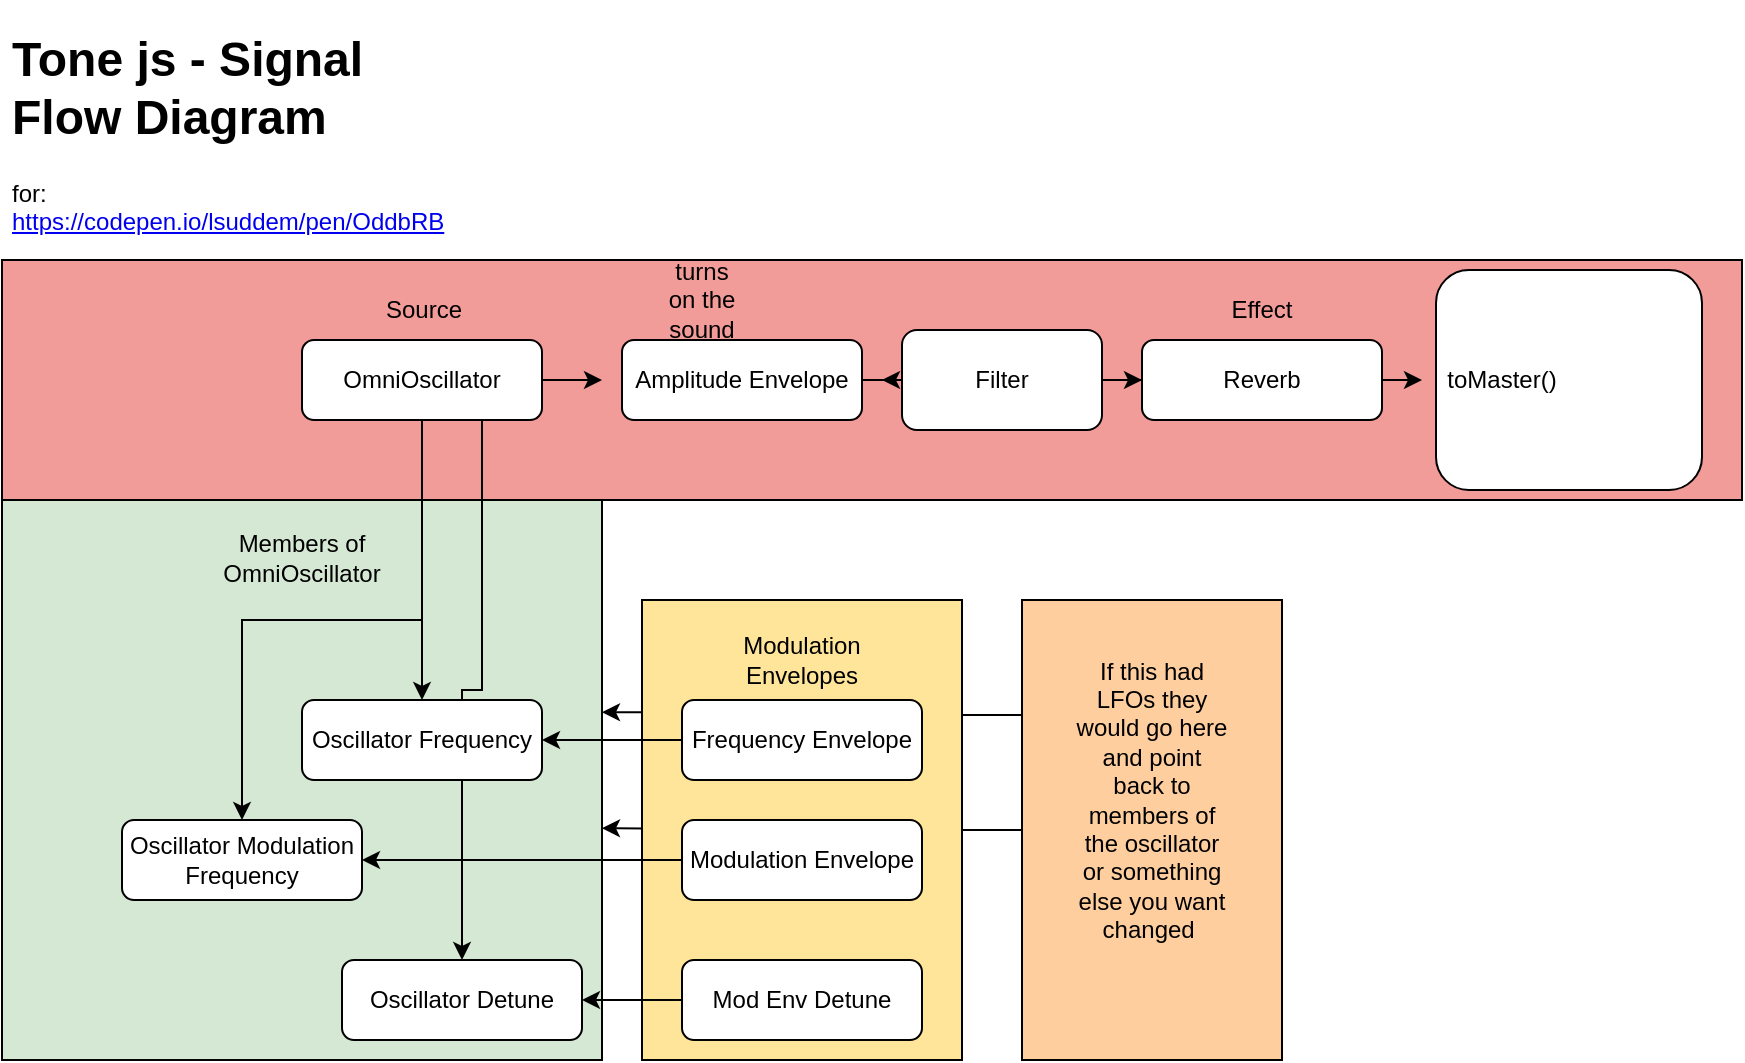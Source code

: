 <mxfile version="12.7.9" type="device"><diagram id="C5RBs43oDa-KdzZeNtuy" name="Page-1"><mxGraphModel dx="1405" dy="1406" grid="1" gridSize="10" guides="1" tooltips="1" connect="1" arrows="1" fold="1" page="1" pageScale="1" pageWidth="827" pageHeight="1169" math="0" shadow="0"><root><mxCell id="WIyWlLk6GJQsqaUBKTNV-0"/><mxCell id="WIyWlLk6GJQsqaUBKTNV-1" parent="WIyWlLk6GJQsqaUBKTNV-0"/><mxCell id="uZkTmAm9FWl0vV2fQPDd-48" style="edgeStyle=orthogonalEdgeStyle;rounded=0;orthogonalLoop=1;jettySize=auto;html=1;exitX=0;exitY=0.5;exitDx=0;exitDy=0;entryX=1;entryY=0.586;entryDx=0;entryDy=0;entryPerimeter=0;" edge="1" parent="WIyWlLk6GJQsqaUBKTNV-1" source="uZkTmAm9FWl0vV2fQPDd-45" target="uZkTmAm9FWl0vV2fQPDd-31"><mxGeometry relative="1" as="geometry"/></mxCell><mxCell id="uZkTmAm9FWl0vV2fQPDd-47" style="edgeStyle=orthogonalEdgeStyle;rounded=0;orthogonalLoop=1;jettySize=auto;html=1;exitX=0;exitY=0.25;exitDx=0;exitDy=0;entryX=1;entryY=0.379;entryDx=0;entryDy=0;entryPerimeter=0;" edge="1" parent="WIyWlLk6GJQsqaUBKTNV-1" source="uZkTmAm9FWl0vV2fQPDd-45" target="uZkTmAm9FWl0vV2fQPDd-31"><mxGeometry relative="1" as="geometry"/></mxCell><mxCell id="uZkTmAm9FWl0vV2fQPDd-44" value="" style="rounded=0;whiteSpace=wrap;html=1;fillColor=#F19C99;" vertex="1" parent="WIyWlLk6GJQsqaUBKTNV-1"><mxGeometry x="-70" y="115" width="870" height="120" as="geometry"/></mxCell><mxCell id="uZkTmAm9FWl0vV2fQPDd-41" value="" style="rounded=0;whiteSpace=wrap;html=1;fillColor=#FFE599;" vertex="1" parent="WIyWlLk6GJQsqaUBKTNV-1"><mxGeometry x="250" y="285" width="160" height="230" as="geometry"/></mxCell><mxCell id="uZkTmAm9FWl0vV2fQPDd-37" value="" style="rounded=1;whiteSpace=wrap;html=1;fillColor=#FFFFFF;" vertex="1" parent="WIyWlLk6GJQsqaUBKTNV-1"><mxGeometry x="647" y="120" width="133" height="110" as="geometry"/></mxCell><mxCell id="uZkTmAm9FWl0vV2fQPDd-31" value="" style="rounded=0;whiteSpace=wrap;html=1;fillColor=#D5E8D4;" vertex="1" parent="WIyWlLk6GJQsqaUBKTNV-1"><mxGeometry x="-70" y="235" width="300" height="280" as="geometry"/></mxCell><mxCell id="uZkTmAm9FWl0vV2fQPDd-5" value="" style="edgeStyle=orthogonalEdgeStyle;rounded=0;orthogonalLoop=1;jettySize=auto;html=1;" edge="1" parent="WIyWlLk6GJQsqaUBKTNV-1" source="WIyWlLk6GJQsqaUBKTNV-3" target="uZkTmAm9FWl0vV2fQPDd-4"><mxGeometry relative="1" as="geometry"/></mxCell><mxCell id="uZkTmAm9FWl0vV2fQPDd-7" value="" style="edgeStyle=orthogonalEdgeStyle;rounded=0;orthogonalLoop=1;jettySize=auto;html=1;" edge="1" parent="WIyWlLk6GJQsqaUBKTNV-1" source="WIyWlLk6GJQsqaUBKTNV-3"><mxGeometry relative="1" as="geometry"><mxPoint x="230" y="175" as="targetPoint"/></mxGeometry></mxCell><mxCell id="uZkTmAm9FWl0vV2fQPDd-11" style="edgeStyle=orthogonalEdgeStyle;rounded=0;orthogonalLoop=1;jettySize=auto;html=1;exitX=0.5;exitY=1;exitDx=0;exitDy=0;" edge="1" parent="WIyWlLk6GJQsqaUBKTNV-1" source="WIyWlLk6GJQsqaUBKTNV-3" target="uZkTmAm9FWl0vV2fQPDd-9"><mxGeometry relative="1" as="geometry"/></mxCell><mxCell id="uZkTmAm9FWl0vV2fQPDd-12" style="edgeStyle=orthogonalEdgeStyle;rounded=0;orthogonalLoop=1;jettySize=auto;html=1;exitX=0.75;exitY=1;exitDx=0;exitDy=0;entryX=0.5;entryY=0;entryDx=0;entryDy=0;" edge="1" parent="WIyWlLk6GJQsqaUBKTNV-1" source="WIyWlLk6GJQsqaUBKTNV-3" target="uZkTmAm9FWl0vV2fQPDd-10"><mxGeometry relative="1" as="geometry"/></mxCell><mxCell id="WIyWlLk6GJQsqaUBKTNV-3" value="OmniOscillator" style="rounded=1;whiteSpace=wrap;html=1;fontSize=12;glass=0;strokeWidth=1;shadow=0;" parent="WIyWlLk6GJQsqaUBKTNV-1" vertex="1"><mxGeometry x="80" y="155" width="120" height="40" as="geometry"/></mxCell><mxCell id="uZkTmAm9FWl0vV2fQPDd-4" value="Oscillator Frequency" style="rounded=1;whiteSpace=wrap;html=1;fontSize=12;glass=0;strokeWidth=1;shadow=0;" vertex="1" parent="WIyWlLk6GJQsqaUBKTNV-1"><mxGeometry x="80" y="335" width="120" height="40" as="geometry"/></mxCell><mxCell id="uZkTmAm9FWl0vV2fQPDd-35" style="edgeStyle=orthogonalEdgeStyle;rounded=0;orthogonalLoop=1;jettySize=auto;html=1;exitX=0;exitY=0.5;exitDx=0;exitDy=0;" edge="1" parent="WIyWlLk6GJQsqaUBKTNV-1" source="uZkTmAm9FWl0vV2fQPDd-16" target="uZkTmAm9FWl0vV2fQPDd-4"><mxGeometry relative="1" as="geometry"/></mxCell><mxCell id="uZkTmAm9FWl0vV2fQPDd-16" value="Frequency Envelope" style="rounded=1;whiteSpace=wrap;html=1;fontSize=12;glass=0;strokeWidth=1;shadow=0;" vertex="1" parent="WIyWlLk6GJQsqaUBKTNV-1"><mxGeometry x="270" y="335" width="120" height="40" as="geometry"/></mxCell><mxCell id="uZkTmAm9FWl0vV2fQPDd-3" value="" style="edgeStyle=orthogonalEdgeStyle;rounded=0;orthogonalLoop=1;jettySize=auto;html=1;" edge="1" parent="WIyWlLk6GJQsqaUBKTNV-1"><mxGeometry relative="1" as="geometry"><mxPoint x="620" y="175" as="sourcePoint"/><mxPoint x="640" y="175" as="targetPoint"/></mxGeometry></mxCell><mxCell id="uZkTmAm9FWl0vV2fQPDd-0" value="Reverb" style="rounded=1;whiteSpace=wrap;html=1;fontSize=12;glass=0;strokeWidth=1;shadow=0;" vertex="1" parent="WIyWlLk6GJQsqaUBKTNV-1"><mxGeometry x="500" y="155" width="120" height="40" as="geometry"/></mxCell><mxCell id="uZkTmAm9FWl0vV2fQPDd-8" value="" style="edgeStyle=orthogonalEdgeStyle;rounded=0;orthogonalLoop=1;jettySize=auto;html=1;" edge="1" parent="WIyWlLk6GJQsqaUBKTNV-1" source="uZkTmAm9FWl0vV2fQPDd-6"><mxGeometry relative="1" as="geometry"><mxPoint x="370" y="175" as="targetPoint"/></mxGeometry></mxCell><mxCell id="uZkTmAm9FWl0vV2fQPDd-6" value="Amplitude Envelope" style="rounded=1;whiteSpace=wrap;html=1;fontSize=12;glass=0;strokeWidth=1;shadow=0;" vertex="1" parent="WIyWlLk6GJQsqaUBKTNV-1"><mxGeometry x="240" y="155" width="120" height="40" as="geometry"/></mxCell><mxCell id="uZkTmAm9FWl0vV2fQPDd-9" value="Oscillator Modulation Frequency" style="rounded=1;whiteSpace=wrap;html=1;fontSize=12;glass=0;strokeWidth=1;shadow=0;" vertex="1" parent="WIyWlLk6GJQsqaUBKTNV-1"><mxGeometry x="-10" y="395" width="120" height="40" as="geometry"/></mxCell><mxCell id="uZkTmAm9FWl0vV2fQPDd-34" style="edgeStyle=orthogonalEdgeStyle;rounded=0;orthogonalLoop=1;jettySize=auto;html=1;exitX=0;exitY=0.5;exitDx=0;exitDy=0;entryX=1;entryY=0.5;entryDx=0;entryDy=0;" edge="1" parent="WIyWlLk6GJQsqaUBKTNV-1" source="uZkTmAm9FWl0vV2fQPDd-18" target="uZkTmAm9FWl0vV2fQPDd-9"><mxGeometry relative="1" as="geometry"/></mxCell><mxCell id="uZkTmAm9FWl0vV2fQPDd-18" value="Modulation Envelope" style="rounded=1;whiteSpace=wrap;html=1;fontSize=12;glass=0;strokeWidth=1;shadow=0;" vertex="1" parent="WIyWlLk6GJQsqaUBKTNV-1"><mxGeometry x="270" y="395" width="120" height="40" as="geometry"/></mxCell><mxCell id="uZkTmAm9FWl0vV2fQPDd-10" value="Oscillator Detune" style="rounded=1;whiteSpace=wrap;html=1;fontSize=12;glass=0;strokeWidth=1;shadow=0;" vertex="1" parent="WIyWlLk6GJQsqaUBKTNV-1"><mxGeometry x="100" y="465" width="120" height="40" as="geometry"/></mxCell><mxCell id="uZkTmAm9FWl0vV2fQPDd-32" style="edgeStyle=orthogonalEdgeStyle;rounded=0;orthogonalLoop=1;jettySize=auto;html=1;exitX=0;exitY=0.5;exitDx=0;exitDy=0;entryX=1;entryY=0.5;entryDx=0;entryDy=0;" edge="1" parent="WIyWlLk6GJQsqaUBKTNV-1" source="uZkTmAm9FWl0vV2fQPDd-20" target="uZkTmAm9FWl0vV2fQPDd-10"><mxGeometry relative="1" as="geometry"/></mxCell><mxCell id="uZkTmAm9FWl0vV2fQPDd-20" value="Mod Env Detune" style="rounded=1;whiteSpace=wrap;html=1;fontSize=12;glass=0;strokeWidth=1;shadow=0;" vertex="1" parent="WIyWlLk6GJQsqaUBKTNV-1"><mxGeometry x="270" y="465" width="120" height="40" as="geometry"/></mxCell><mxCell id="uZkTmAm9FWl0vV2fQPDd-13" value="Source" style="text;html=1;strokeColor=none;fillColor=none;align=center;verticalAlign=middle;whiteSpace=wrap;rounded=0;" vertex="1" parent="WIyWlLk6GJQsqaUBKTNV-1"><mxGeometry x="121" y="129.5" width="40" height="20" as="geometry"/></mxCell><mxCell id="uZkTmAm9FWl0vV2fQPDd-14" value="turns on the sound" style="text;html=1;strokeColor=none;fillColor=none;align=center;verticalAlign=middle;whiteSpace=wrap;rounded=0;" vertex="1" parent="WIyWlLk6GJQsqaUBKTNV-1"><mxGeometry x="260" y="125" width="40" height="20" as="geometry"/></mxCell><mxCell id="uZkTmAm9FWl0vV2fQPDd-15" value="Effect" style="text;html=1;strokeColor=none;fillColor=none;align=center;verticalAlign=middle;whiteSpace=wrap;rounded=0;" vertex="1" parent="WIyWlLk6GJQsqaUBKTNV-1"><mxGeometry x="540" y="130" width="40" height="20" as="geometry"/></mxCell><mxCell id="uZkTmAm9FWl0vV2fQPDd-22" value="Modulation Envelopes" style="text;html=1;strokeColor=none;fillColor=none;align=center;verticalAlign=middle;whiteSpace=wrap;rounded=0;" vertex="1" parent="WIyWlLk6GJQsqaUBKTNV-1"><mxGeometry x="310" y="305" width="40" height="20" as="geometry"/></mxCell><mxCell id="uZkTmAm9FWl0vV2fQPDd-26" value="Members of OmniOscillator" style="text;html=1;strokeColor=none;fillColor=none;align=center;verticalAlign=middle;whiteSpace=wrap;rounded=0;" vertex="1" parent="WIyWlLk6GJQsqaUBKTNV-1"><mxGeometry x="60" y="253" width="40" height="22" as="geometry"/></mxCell><mxCell id="uZkTmAm9FWl0vV2fQPDd-29" value="" style="edgeStyle=orthogonalEdgeStyle;rounded=0;orthogonalLoop=1;jettySize=auto;html=1;" edge="1" parent="WIyWlLk6GJQsqaUBKTNV-1" source="uZkTmAm9FWl0vV2fQPDd-28" target="uZkTmAm9FWl0vV2fQPDd-0"><mxGeometry relative="1" as="geometry"/></mxCell><mxCell id="uZkTmAm9FWl0vV2fQPDd-28" value="Filter" style="rounded=1;whiteSpace=wrap;html=1;" vertex="1" parent="WIyWlLk6GJQsqaUBKTNV-1"><mxGeometry x="380" y="150" width="100" height="50" as="geometry"/></mxCell><mxCell id="uZkTmAm9FWl0vV2fQPDd-36" value="" style="shape=image;html=1;verticalAlign=top;verticalLabelPosition=bottom;labelBackgroundColor=#ffffff;imageAspect=0;aspect=fixed;image=https://cdn4.iconfinder.com/data/icons/geomicons/32/672356-speaker-volume-128.png;fillColor=#D5E8D4;" vertex="1" parent="WIyWlLk6GJQsqaUBKTNV-1"><mxGeometry x="710" y="141.5" width="67" height="67" as="geometry"/></mxCell><mxCell id="uZkTmAm9FWl0vV2fQPDd-38" value="toMaster()" style="text;html=1;strokeColor=none;fillColor=none;align=center;verticalAlign=middle;whiteSpace=wrap;rounded=0;" vertex="1" parent="WIyWlLk6GJQsqaUBKTNV-1"><mxGeometry x="660" y="165" width="40" height="20" as="geometry"/></mxCell><mxCell id="uZkTmAm9FWl0vV2fQPDd-45" value="" style="rounded=0;whiteSpace=wrap;html=1;fillColor=#FFCE9F;" vertex="1" parent="WIyWlLk6GJQsqaUBKTNV-1"><mxGeometry x="440" y="285" width="130" height="230" as="geometry"/></mxCell><mxCell id="uZkTmAm9FWl0vV2fQPDd-46" value="If this had LFOs they would go here and point back to members of the oscillator or something else you want changed&amp;nbsp;" style="text;html=1;strokeColor=none;fillColor=none;align=center;verticalAlign=middle;whiteSpace=wrap;rounded=0;" vertex="1" parent="WIyWlLk6GJQsqaUBKTNV-1"><mxGeometry x="465" y="375" width="80" height="20" as="geometry"/></mxCell><mxCell id="uZkTmAm9FWl0vV2fQPDd-50" value="&lt;h1&gt;&lt;span&gt;Tone js - Signal Flow Diagram&lt;/span&gt;&lt;br&gt;&lt;/h1&gt;&lt;div&gt;&lt;span&gt;for:&amp;nbsp;&lt;/span&gt;&lt;/div&gt;&lt;a href=&quot;https://codepen.io/lsuddem/pen/OddbRB&quot;&gt;https://codepen.io/lsuddem/pen/OddbRB&lt;/a&gt;" style="text;html=1;strokeColor=none;fillColor=none;spacing=5;spacingTop=-20;whiteSpace=wrap;overflow=hidden;rounded=0;" vertex="1" parent="WIyWlLk6GJQsqaUBKTNV-1"><mxGeometry x="-70" y="-5" width="230" height="120" as="geometry"/></mxCell></root></mxGraphModel></diagram></mxfile>